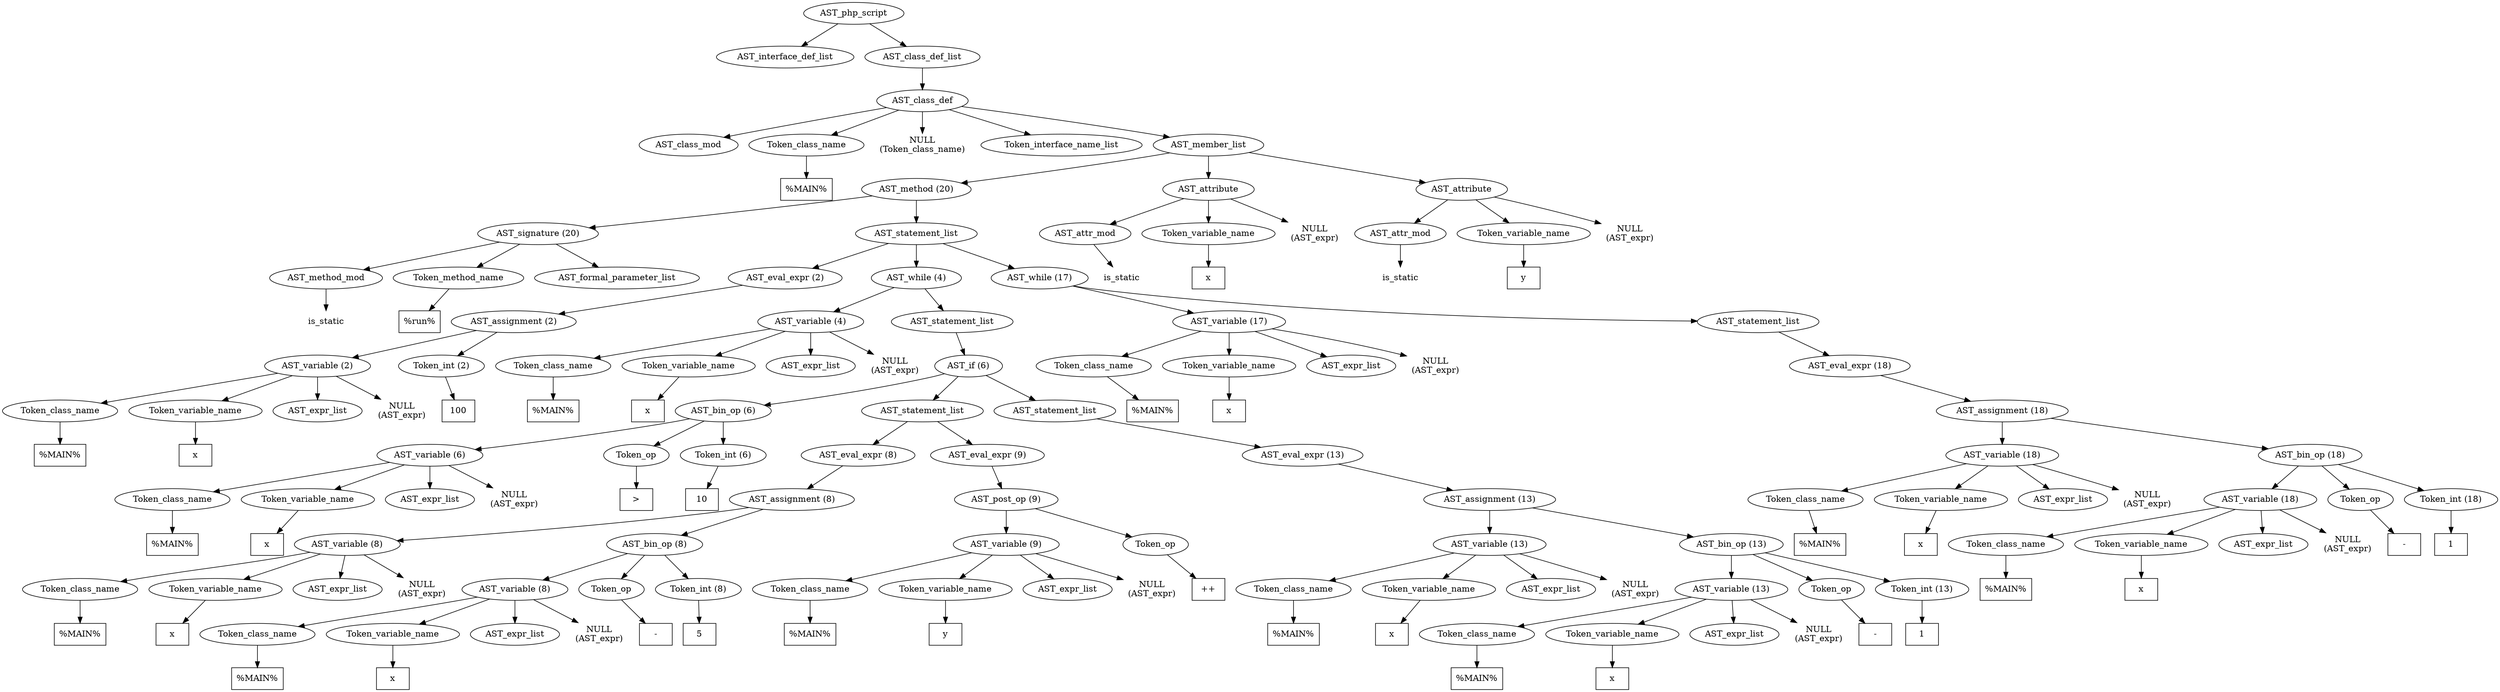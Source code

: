 /*
 * AST in dot format generated by phc -- the PHP compiler
 */

digraph AST {
node_0 [label="AST_php_script"];
node_1 [label="AST_interface_def_list"];
node_2 [label="AST_class_def_list"];
node_3 [label="AST_class_def"];
node_4 [label="AST_class_mod"];
node_5 [label="Token_class_name"];
node_6 [label="%MAIN%", shape=box]
node_5 -> node_6;
node_7 [label="NULL\n(Token_class_name)", shape=plaintext]
node_8 [label="Token_interface_name_list"];
node_9 [label="AST_member_list"];
node_10 [label="AST_method (20)"];
node_11 [label="AST_signature (20)"];
node_12 [label="AST_method_mod"];
node_13 [label="is_static", shape=plaintext]
node_12 -> node_13;
node_14 [label="Token_method_name"];
node_15 [label="%run%", shape=box]
node_14 -> node_15;
node_16 [label="AST_formal_parameter_list"];
node_11 -> node_16;
node_11 -> node_14;
node_11 -> node_12;
node_17 [label="AST_statement_list"];
node_18 [label="AST_eval_expr (2)"];
node_19 [label="AST_assignment (2)"];
node_20 [label="AST_variable (2)"];
node_21 [label="Token_class_name"];
node_22 [label="%MAIN%", shape=box]
node_21 -> node_22;
node_23 [label="Token_variable_name"];
node_24 [label="x", shape=box]
node_23 -> node_24;
node_25 [label="AST_expr_list"];
node_26 [label="NULL\n(AST_expr)", shape=plaintext]
node_20 -> node_26;
node_20 -> node_25;
node_20 -> node_23;
node_20 -> node_21;
node_27 [label="Token_int (2)"];
node_28 [label="100", shape=box]
node_27 -> node_28;
node_19 -> node_27;
node_19 -> node_20;
node_18 -> node_19;
node_29 [label="AST_while (4)"];
node_30 [label="AST_variable (4)"];
node_31 [label="Token_class_name"];
node_32 [label="%MAIN%", shape=box]
node_31 -> node_32;
node_33 [label="Token_variable_name"];
node_34 [label="x", shape=box]
node_33 -> node_34;
node_35 [label="AST_expr_list"];
node_36 [label="NULL\n(AST_expr)", shape=plaintext]
node_30 -> node_36;
node_30 -> node_35;
node_30 -> node_33;
node_30 -> node_31;
node_37 [label="AST_statement_list"];
node_38 [label="AST_if (6)"];
node_39 [label="AST_bin_op (6)"];
node_40 [label="AST_variable (6)"];
node_41 [label="Token_class_name"];
node_42 [label="%MAIN%", shape=box]
node_41 -> node_42;
node_43 [label="Token_variable_name"];
node_44 [label="x", shape=box]
node_43 -> node_44;
node_45 [label="AST_expr_list"];
node_46 [label="NULL\n(AST_expr)", shape=plaintext]
node_40 -> node_46;
node_40 -> node_45;
node_40 -> node_43;
node_40 -> node_41;
node_47 [label="Token_op"];
node_48 [label=">", shape=box]
node_47 -> node_48;
node_49 [label="Token_int (6)"];
node_50 [label="10", shape=box]
node_49 -> node_50;
node_39 -> node_49;
node_39 -> node_47;
node_39 -> node_40;
node_51 [label="AST_statement_list"];
node_52 [label="AST_eval_expr (8)"];
node_53 [label="AST_assignment (8)"];
node_54 [label="AST_variable (8)"];
node_55 [label="Token_class_name"];
node_56 [label="%MAIN%", shape=box]
node_55 -> node_56;
node_57 [label="Token_variable_name"];
node_58 [label="x", shape=box]
node_57 -> node_58;
node_59 [label="AST_expr_list"];
node_60 [label="NULL\n(AST_expr)", shape=plaintext]
node_54 -> node_60;
node_54 -> node_59;
node_54 -> node_57;
node_54 -> node_55;
node_61 [label="AST_bin_op (8)"];
node_62 [label="AST_variable (8)"];
node_63 [label="Token_class_name"];
node_64 [label="%MAIN%", shape=box]
node_63 -> node_64;
node_65 [label="Token_variable_name"];
node_66 [label="x", shape=box]
node_65 -> node_66;
node_67 [label="AST_expr_list"];
node_68 [label="NULL\n(AST_expr)", shape=plaintext]
node_62 -> node_68;
node_62 -> node_67;
node_62 -> node_65;
node_62 -> node_63;
node_69 [label="Token_op"];
node_70 [label="-", shape=box]
node_69 -> node_70;
node_71 [label="Token_int (8)"];
node_72 [label="5", shape=box]
node_71 -> node_72;
node_61 -> node_71;
node_61 -> node_69;
node_61 -> node_62;
node_53 -> node_61;
node_53 -> node_54;
node_52 -> node_53;
node_73 [label="AST_eval_expr (9)"];
node_74 [label="AST_post_op (9)"];
node_75 [label="AST_variable (9)"];
node_76 [label="Token_class_name"];
node_77 [label="%MAIN%", shape=box]
node_76 -> node_77;
node_78 [label="Token_variable_name"];
node_79 [label="y", shape=box]
node_78 -> node_79;
node_80 [label="AST_expr_list"];
node_81 [label="NULL\n(AST_expr)", shape=plaintext]
node_75 -> node_81;
node_75 -> node_80;
node_75 -> node_78;
node_75 -> node_76;
node_82 [label="Token_op"];
node_83 [label="++", shape=box]
node_82 -> node_83;
node_74 -> node_82;
node_74 -> node_75;
node_73 -> node_74;
node_51 -> node_73;
node_51 -> node_52;
node_84 [label="AST_statement_list"];
node_85 [label="AST_eval_expr (13)"];
node_86 [label="AST_assignment (13)"];
node_87 [label="AST_variable (13)"];
node_88 [label="Token_class_name"];
node_89 [label="%MAIN%", shape=box]
node_88 -> node_89;
node_90 [label="Token_variable_name"];
node_91 [label="x", shape=box]
node_90 -> node_91;
node_92 [label="AST_expr_list"];
node_93 [label="NULL\n(AST_expr)", shape=plaintext]
node_87 -> node_93;
node_87 -> node_92;
node_87 -> node_90;
node_87 -> node_88;
node_94 [label="AST_bin_op (13)"];
node_95 [label="AST_variable (13)"];
node_96 [label="Token_class_name"];
node_97 [label="%MAIN%", shape=box]
node_96 -> node_97;
node_98 [label="Token_variable_name"];
node_99 [label="x", shape=box]
node_98 -> node_99;
node_100 [label="AST_expr_list"];
node_101 [label="NULL\n(AST_expr)", shape=plaintext]
node_95 -> node_101;
node_95 -> node_100;
node_95 -> node_98;
node_95 -> node_96;
node_102 [label="Token_op"];
node_103 [label="-", shape=box]
node_102 -> node_103;
node_104 [label="Token_int (13)"];
node_105 [label="1", shape=box]
node_104 -> node_105;
node_94 -> node_104;
node_94 -> node_102;
node_94 -> node_95;
node_86 -> node_94;
node_86 -> node_87;
node_85 -> node_86;
node_84 -> node_85;
node_38 -> node_84;
node_38 -> node_51;
node_38 -> node_39;
node_37 -> node_38;
node_29 -> node_37;
node_29 -> node_30;
node_106 [label="AST_while (17)"];
node_107 [label="AST_variable (17)"];
node_108 [label="Token_class_name"];
node_109 [label="%MAIN%", shape=box]
node_108 -> node_109;
node_110 [label="Token_variable_name"];
node_111 [label="x", shape=box]
node_110 -> node_111;
node_112 [label="AST_expr_list"];
node_113 [label="NULL\n(AST_expr)", shape=plaintext]
node_107 -> node_113;
node_107 -> node_112;
node_107 -> node_110;
node_107 -> node_108;
node_114 [label="AST_statement_list"];
node_115 [label="AST_eval_expr (18)"];
node_116 [label="AST_assignment (18)"];
node_117 [label="AST_variable (18)"];
node_118 [label="Token_class_name"];
node_119 [label="%MAIN%", shape=box]
node_118 -> node_119;
node_120 [label="Token_variable_name"];
node_121 [label="x", shape=box]
node_120 -> node_121;
node_122 [label="AST_expr_list"];
node_123 [label="NULL\n(AST_expr)", shape=plaintext]
node_117 -> node_123;
node_117 -> node_122;
node_117 -> node_120;
node_117 -> node_118;
node_124 [label="AST_bin_op (18)"];
node_125 [label="AST_variable (18)"];
node_126 [label="Token_class_name"];
node_127 [label="%MAIN%", shape=box]
node_126 -> node_127;
node_128 [label="Token_variable_name"];
node_129 [label="x", shape=box]
node_128 -> node_129;
node_130 [label="AST_expr_list"];
node_131 [label="NULL\n(AST_expr)", shape=plaintext]
node_125 -> node_131;
node_125 -> node_130;
node_125 -> node_128;
node_125 -> node_126;
node_132 [label="Token_op"];
node_133 [label="-", shape=box]
node_132 -> node_133;
node_134 [label="Token_int (18)"];
node_135 [label="1", shape=box]
node_134 -> node_135;
node_124 -> node_134;
node_124 -> node_132;
node_124 -> node_125;
node_116 -> node_124;
node_116 -> node_117;
node_115 -> node_116;
node_114 -> node_115;
node_106 -> node_114;
node_106 -> node_107;
node_17 -> node_106;
node_17 -> node_29;
node_17 -> node_18;
node_10 -> node_17;
node_10 -> node_11;
node_136 [label="AST_attribute"];
node_137 [label="AST_attr_mod"];
node_138 [label="is_static", shape=plaintext]
node_137 -> node_138;
node_139 [label="Token_variable_name"];
node_140 [label="x", shape=box]
node_139 -> node_140;
node_141 [label="NULL\n(AST_expr)", shape=plaintext]
node_136 -> node_141;
node_136 -> node_139;
node_136 -> node_137;
node_142 [label="AST_attribute"];
node_143 [label="AST_attr_mod"];
node_144 [label="is_static", shape=plaintext]
node_143 -> node_144;
node_145 [label="Token_variable_name"];
node_146 [label="y", shape=box]
node_145 -> node_146;
node_147 [label="NULL\n(AST_expr)", shape=plaintext]
node_142 -> node_147;
node_142 -> node_145;
node_142 -> node_143;
node_9 -> node_142;
node_9 -> node_136;
node_9 -> node_10;
node_3 -> node_9;
node_3 -> node_8;
node_3 -> node_7;
node_3 -> node_5;
node_3 -> node_4;
node_2 -> node_3;
node_0 -> node_2;
node_0 -> node_1;
}
